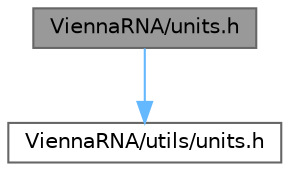 digraph "ViennaRNA/units.h"
{
 // INTERACTIVE_SVG=YES
 // LATEX_PDF_SIZE
  bgcolor="transparent";
  edge [fontname=Helvetica,fontsize=10,labelfontname=Helvetica,labelfontsize=10];
  node [fontname=Helvetica,fontsize=10,shape=box,height=0.2,width=0.4];
  Node1 [label="ViennaRNA/units.h",height=0.2,width=0.4,color="gray40", fillcolor="grey60", style="filled", fontcolor="black",tooltip="Use ViennaRNA/utils/units.h instead."];
  Node1 -> Node2 [color="steelblue1",style="solid"];
  Node2 [label="ViennaRNA/utils/units.h",height=0.2,width=0.4,color="grey40", fillcolor="white", style="filled",URL="$utils_2units_8h.html",tooltip="Physical Units and Functions to convert them into each other."];
}
